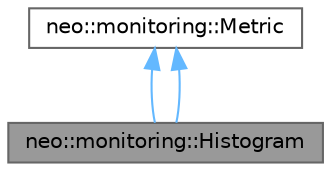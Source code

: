 digraph "neo::monitoring::Histogram"
{
 // LATEX_PDF_SIZE
  bgcolor="transparent";
  edge [fontname=Helvetica,fontsize=10,labelfontname=Helvetica,labelfontsize=10];
  node [fontname=Helvetica,fontsize=10,shape=box,height=0.2,width=0.4];
  Node1 [id="Node000001",label="neo::monitoring::Histogram",height=0.2,width=0.4,color="gray40", fillcolor="grey60", style="filled", fontcolor="black",tooltip="Histogram metric - distribution of values."];
  Node2 -> Node1 [id="edge1_Node000001_Node000002",dir="back",color="steelblue1",style="solid",tooltip=" "];
  Node2 [id="Node000002",label="neo::monitoring::Metric",height=0.2,width=0.4,color="gray40", fillcolor="white", style="filled",URL="$classneo_1_1monitoring_1_1_metric.html",tooltip="Base class for all metrics."];
  Node2 -> Node1 [id="edge2_Node000001_Node000002",dir="back",color="steelblue1",style="solid",tooltip=" "];
}
